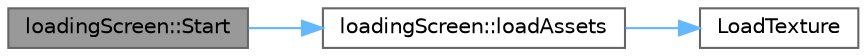 digraph "loadingScreen::Start"
{
 // INTERACTIVE_SVG=YES
 // LATEX_PDF_SIZE
  bgcolor="transparent";
  edge [fontname=Helvetica,fontsize=10,labelfontname=Helvetica,labelfontsize=10];
  node [fontname=Helvetica,fontsize=10,shape=box,height=0.2,width=0.4];
  rankdir="LR";
  Node1 [label="loadingScreen::Start",height=0.2,width=0.4,color="gray40", fillcolor="grey60", style="filled", fontcolor="black",tooltip=" "];
  Node1 -> Node2 [color="steelblue1",style="solid"];
  Node2 [label="loadingScreen::loadAssets",height=0.2,width=0.4,color="grey40", fillcolor="white", style="filled",URL="$classloading_screen.html#a27b86dce965b7ab4967d82d943adc756",tooltip=" "];
  Node2 -> Node3 [color="steelblue1",style="solid"];
  Node3 [label="LoadTexture",height=0.2,width=0.4,color="grey40", fillcolor="white", style="filled",URL="$raylib_8h.html#a2c829721a70dbd4794c2f426a6a6503d",tooltip=" "];
}
